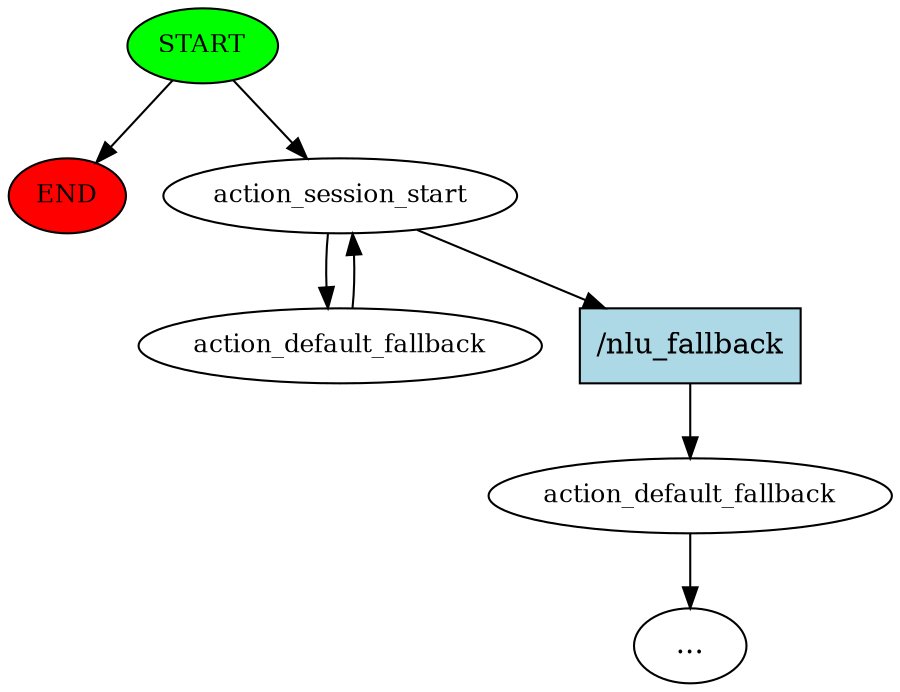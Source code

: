 digraph  {
0 [class="start active", fillcolor=green, fontsize=12, label=START, style=filled];
"-1" [class=end, fillcolor=red, fontsize=12, label=END, style=filled];
1 [class=active, fontsize=12, label=action_session_start];
2 [class="", fontsize=12, label=action_default_fallback];
"-3" [class=ellipsis, label="..."];
4 [class="active dashed", fontsize=12, label=action_default_fallback];
7 [class=intent, fillcolor=lightblue, label="/nlu_fallback", shape=rect, style=filled];
0 -> "-1"  [class="", key=NONE, label=""];
0 -> 1  [class=active, key=NONE, label=""];
1 -> 4  [class=active, key=NONE, label=""];
1 -> 7  [class="", key=0];
2 -> "-3"  [class="", key=NONE, label=""];
4 -> 1  [class=active, key=NONE, label=""];
7 -> 2  [class="", key=0];
}
